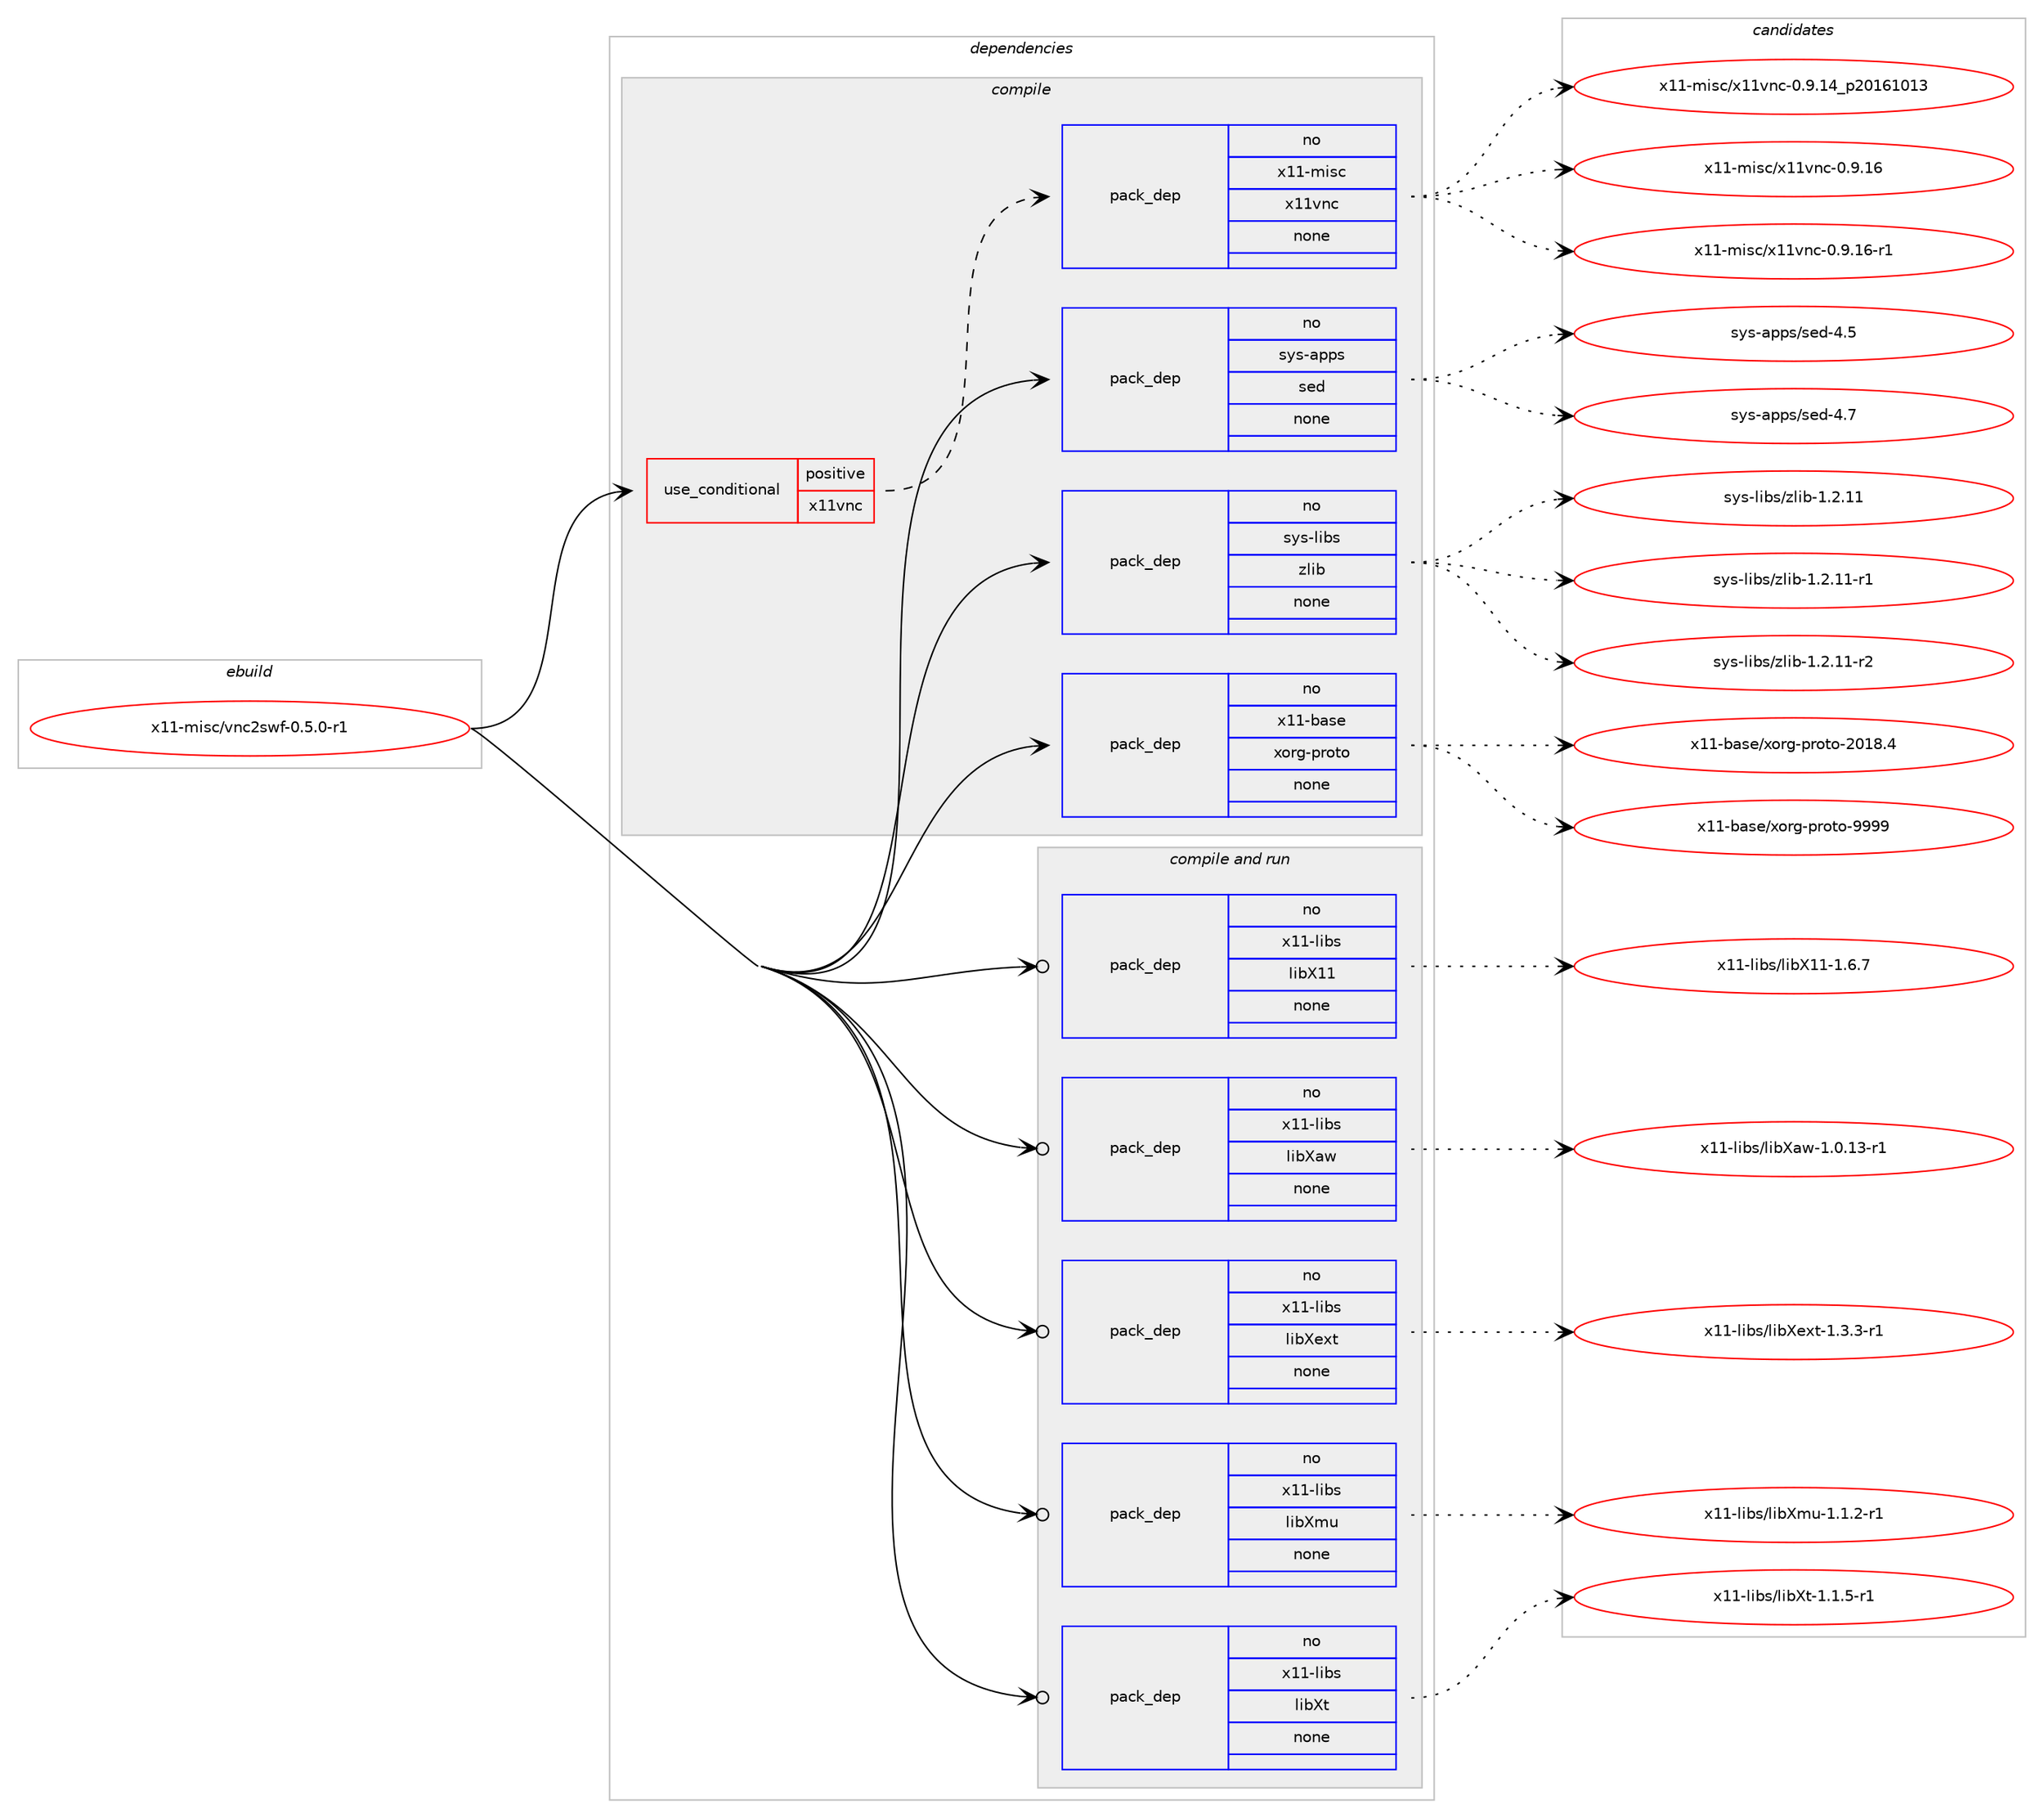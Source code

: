 digraph prolog {

# *************
# Graph options
# *************

newrank=true;
concentrate=true;
compound=true;
graph [rankdir=LR,fontname=Helvetica,fontsize=10,ranksep=1.5];#, ranksep=2.5, nodesep=0.2];
edge  [arrowhead=vee];
node  [fontname=Helvetica,fontsize=10];

# **********
# The ebuild
# **********

subgraph cluster_leftcol {
color=gray;
rank=same;
label=<<i>ebuild</i>>;
id [label="x11-misc/vnc2swf-0.5.0-r1", color=red, width=4, href="../x11-misc/vnc2swf-0.5.0-r1.svg"];
}

# ****************
# The dependencies
# ****************

subgraph cluster_midcol {
color=gray;
label=<<i>dependencies</i>>;
subgraph cluster_compile {
fillcolor="#eeeeee";
style=filled;
label=<<i>compile</i>>;
subgraph cond466735 {
dependency1765070 [label=<<TABLE BORDER="0" CELLBORDER="1" CELLSPACING="0" CELLPADDING="4"><TR><TD ROWSPAN="3" CELLPADDING="10">use_conditional</TD></TR><TR><TD>positive</TD></TR><TR><TD>x11vnc</TD></TR></TABLE>>, shape=none, color=red];
subgraph pack1268609 {
dependency1765071 [label=<<TABLE BORDER="0" CELLBORDER="1" CELLSPACING="0" CELLPADDING="4" WIDTH="220"><TR><TD ROWSPAN="6" CELLPADDING="30">pack_dep</TD></TR><TR><TD WIDTH="110">no</TD></TR><TR><TD>x11-misc</TD></TR><TR><TD>x11vnc</TD></TR><TR><TD>none</TD></TR><TR><TD></TD></TR></TABLE>>, shape=none, color=blue];
}
dependency1765070:e -> dependency1765071:w [weight=20,style="dashed",arrowhead="vee"];
}
id:e -> dependency1765070:w [weight=20,style="solid",arrowhead="vee"];
subgraph pack1268610 {
dependency1765072 [label=<<TABLE BORDER="0" CELLBORDER="1" CELLSPACING="0" CELLPADDING="4" WIDTH="220"><TR><TD ROWSPAN="6" CELLPADDING="30">pack_dep</TD></TR><TR><TD WIDTH="110">no</TD></TR><TR><TD>sys-apps</TD></TR><TR><TD>sed</TD></TR><TR><TD>none</TD></TR><TR><TD></TD></TR></TABLE>>, shape=none, color=blue];
}
id:e -> dependency1765072:w [weight=20,style="solid",arrowhead="vee"];
subgraph pack1268611 {
dependency1765073 [label=<<TABLE BORDER="0" CELLBORDER="1" CELLSPACING="0" CELLPADDING="4" WIDTH="220"><TR><TD ROWSPAN="6" CELLPADDING="30">pack_dep</TD></TR><TR><TD WIDTH="110">no</TD></TR><TR><TD>sys-libs</TD></TR><TR><TD>zlib</TD></TR><TR><TD>none</TD></TR><TR><TD></TD></TR></TABLE>>, shape=none, color=blue];
}
id:e -> dependency1765073:w [weight=20,style="solid",arrowhead="vee"];
subgraph pack1268612 {
dependency1765074 [label=<<TABLE BORDER="0" CELLBORDER="1" CELLSPACING="0" CELLPADDING="4" WIDTH="220"><TR><TD ROWSPAN="6" CELLPADDING="30">pack_dep</TD></TR><TR><TD WIDTH="110">no</TD></TR><TR><TD>x11-base</TD></TR><TR><TD>xorg-proto</TD></TR><TR><TD>none</TD></TR><TR><TD></TD></TR></TABLE>>, shape=none, color=blue];
}
id:e -> dependency1765074:w [weight=20,style="solid",arrowhead="vee"];
}
subgraph cluster_compileandrun {
fillcolor="#eeeeee";
style=filled;
label=<<i>compile and run</i>>;
subgraph pack1268613 {
dependency1765075 [label=<<TABLE BORDER="0" CELLBORDER="1" CELLSPACING="0" CELLPADDING="4" WIDTH="220"><TR><TD ROWSPAN="6" CELLPADDING="30">pack_dep</TD></TR><TR><TD WIDTH="110">no</TD></TR><TR><TD>x11-libs</TD></TR><TR><TD>libX11</TD></TR><TR><TD>none</TD></TR><TR><TD></TD></TR></TABLE>>, shape=none, color=blue];
}
id:e -> dependency1765075:w [weight=20,style="solid",arrowhead="odotvee"];
subgraph pack1268614 {
dependency1765076 [label=<<TABLE BORDER="0" CELLBORDER="1" CELLSPACING="0" CELLPADDING="4" WIDTH="220"><TR><TD ROWSPAN="6" CELLPADDING="30">pack_dep</TD></TR><TR><TD WIDTH="110">no</TD></TR><TR><TD>x11-libs</TD></TR><TR><TD>libXaw</TD></TR><TR><TD>none</TD></TR><TR><TD></TD></TR></TABLE>>, shape=none, color=blue];
}
id:e -> dependency1765076:w [weight=20,style="solid",arrowhead="odotvee"];
subgraph pack1268615 {
dependency1765077 [label=<<TABLE BORDER="0" CELLBORDER="1" CELLSPACING="0" CELLPADDING="4" WIDTH="220"><TR><TD ROWSPAN="6" CELLPADDING="30">pack_dep</TD></TR><TR><TD WIDTH="110">no</TD></TR><TR><TD>x11-libs</TD></TR><TR><TD>libXext</TD></TR><TR><TD>none</TD></TR><TR><TD></TD></TR></TABLE>>, shape=none, color=blue];
}
id:e -> dependency1765077:w [weight=20,style="solid",arrowhead="odotvee"];
subgraph pack1268616 {
dependency1765078 [label=<<TABLE BORDER="0" CELLBORDER="1" CELLSPACING="0" CELLPADDING="4" WIDTH="220"><TR><TD ROWSPAN="6" CELLPADDING="30">pack_dep</TD></TR><TR><TD WIDTH="110">no</TD></TR><TR><TD>x11-libs</TD></TR><TR><TD>libXmu</TD></TR><TR><TD>none</TD></TR><TR><TD></TD></TR></TABLE>>, shape=none, color=blue];
}
id:e -> dependency1765078:w [weight=20,style="solid",arrowhead="odotvee"];
subgraph pack1268617 {
dependency1765079 [label=<<TABLE BORDER="0" CELLBORDER="1" CELLSPACING="0" CELLPADDING="4" WIDTH="220"><TR><TD ROWSPAN="6" CELLPADDING="30">pack_dep</TD></TR><TR><TD WIDTH="110">no</TD></TR><TR><TD>x11-libs</TD></TR><TR><TD>libXt</TD></TR><TR><TD>none</TD></TR><TR><TD></TD></TR></TABLE>>, shape=none, color=blue];
}
id:e -> dependency1765079:w [weight=20,style="solid",arrowhead="odotvee"];
}
subgraph cluster_run {
fillcolor="#eeeeee";
style=filled;
label=<<i>run</i>>;
}
}

# **************
# The candidates
# **************

subgraph cluster_choices {
rank=same;
color=gray;
label=<<i>candidates</i>>;

subgraph choice1268609 {
color=black;
nodesep=1;
choice120494945109105115994712049491181109945484657464952951125048495449484951 [label="x11-misc/x11vnc-0.9.14_p20161013", color=red, width=4,href="../x11-misc/x11vnc-0.9.14_p20161013.svg"];
choice120494945109105115994712049491181109945484657464954 [label="x11-misc/x11vnc-0.9.16", color=red, width=4,href="../x11-misc/x11vnc-0.9.16.svg"];
choice1204949451091051159947120494911811099454846574649544511449 [label="x11-misc/x11vnc-0.9.16-r1", color=red, width=4,href="../x11-misc/x11vnc-0.9.16-r1.svg"];
dependency1765071:e -> choice120494945109105115994712049491181109945484657464952951125048495449484951:w [style=dotted,weight="100"];
dependency1765071:e -> choice120494945109105115994712049491181109945484657464954:w [style=dotted,weight="100"];
dependency1765071:e -> choice1204949451091051159947120494911811099454846574649544511449:w [style=dotted,weight="100"];
}
subgraph choice1268610 {
color=black;
nodesep=1;
choice11512111545971121121154711510110045524653 [label="sys-apps/sed-4.5", color=red, width=4,href="../sys-apps/sed-4.5.svg"];
choice11512111545971121121154711510110045524655 [label="sys-apps/sed-4.7", color=red, width=4,href="../sys-apps/sed-4.7.svg"];
dependency1765072:e -> choice11512111545971121121154711510110045524653:w [style=dotted,weight="100"];
dependency1765072:e -> choice11512111545971121121154711510110045524655:w [style=dotted,weight="100"];
}
subgraph choice1268611 {
color=black;
nodesep=1;
choice1151211154510810598115471221081059845494650464949 [label="sys-libs/zlib-1.2.11", color=red, width=4,href="../sys-libs/zlib-1.2.11.svg"];
choice11512111545108105981154712210810598454946504649494511449 [label="sys-libs/zlib-1.2.11-r1", color=red, width=4,href="../sys-libs/zlib-1.2.11-r1.svg"];
choice11512111545108105981154712210810598454946504649494511450 [label="sys-libs/zlib-1.2.11-r2", color=red, width=4,href="../sys-libs/zlib-1.2.11-r2.svg"];
dependency1765073:e -> choice1151211154510810598115471221081059845494650464949:w [style=dotted,weight="100"];
dependency1765073:e -> choice11512111545108105981154712210810598454946504649494511449:w [style=dotted,weight="100"];
dependency1765073:e -> choice11512111545108105981154712210810598454946504649494511450:w [style=dotted,weight="100"];
}
subgraph choice1268612 {
color=black;
nodesep=1;
choice1204949459897115101471201111141034511211411111611145504849564652 [label="x11-base/xorg-proto-2018.4", color=red, width=4,href="../x11-base/xorg-proto-2018.4.svg"];
choice120494945989711510147120111114103451121141111161114557575757 [label="x11-base/xorg-proto-9999", color=red, width=4,href="../x11-base/xorg-proto-9999.svg"];
dependency1765074:e -> choice1204949459897115101471201111141034511211411111611145504849564652:w [style=dotted,weight="100"];
dependency1765074:e -> choice120494945989711510147120111114103451121141111161114557575757:w [style=dotted,weight="100"];
}
subgraph choice1268613 {
color=black;
nodesep=1;
choice120494945108105981154710810598884949454946544655 [label="x11-libs/libX11-1.6.7", color=red, width=4,href="../x11-libs/libX11-1.6.7.svg"];
dependency1765075:e -> choice120494945108105981154710810598884949454946544655:w [style=dotted,weight="100"];
}
subgraph choice1268614 {
color=black;
nodesep=1;
choice1204949451081059811547108105988897119454946484649514511449 [label="x11-libs/libXaw-1.0.13-r1", color=red, width=4,href="../x11-libs/libXaw-1.0.13-r1.svg"];
dependency1765076:e -> choice1204949451081059811547108105988897119454946484649514511449:w [style=dotted,weight="100"];
}
subgraph choice1268615 {
color=black;
nodesep=1;
choice120494945108105981154710810598881011201164549465146514511449 [label="x11-libs/libXext-1.3.3-r1", color=red, width=4,href="../x11-libs/libXext-1.3.3-r1.svg"];
dependency1765077:e -> choice120494945108105981154710810598881011201164549465146514511449:w [style=dotted,weight="100"];
}
subgraph choice1268616 {
color=black;
nodesep=1;
choice120494945108105981154710810598881091174549464946504511449 [label="x11-libs/libXmu-1.1.2-r1", color=red, width=4,href="../x11-libs/libXmu-1.1.2-r1.svg"];
dependency1765078:e -> choice120494945108105981154710810598881091174549464946504511449:w [style=dotted,weight="100"];
}
subgraph choice1268617 {
color=black;
nodesep=1;
choice120494945108105981154710810598881164549464946534511449 [label="x11-libs/libXt-1.1.5-r1", color=red, width=4,href="../x11-libs/libXt-1.1.5-r1.svg"];
dependency1765079:e -> choice120494945108105981154710810598881164549464946534511449:w [style=dotted,weight="100"];
}
}

}
